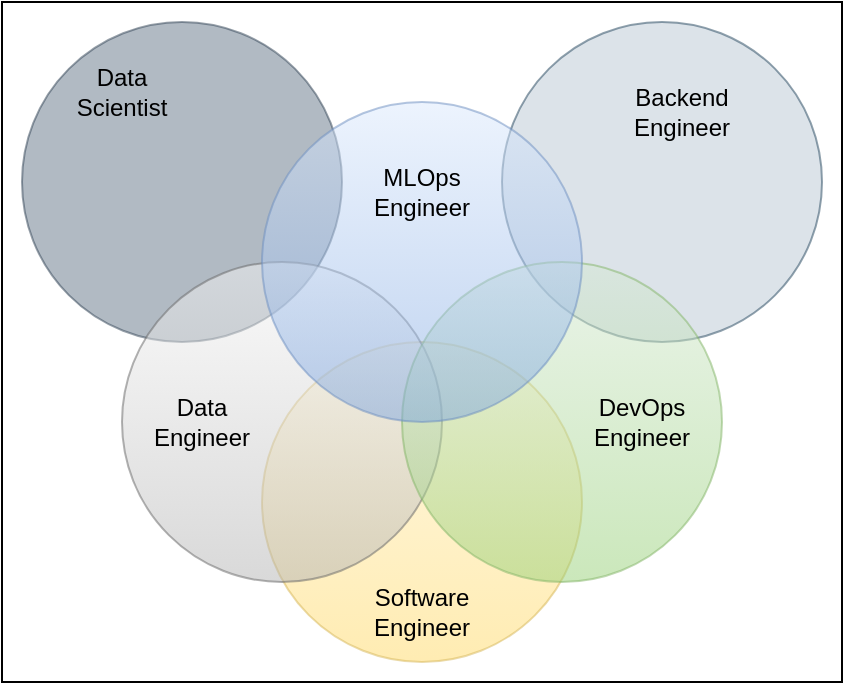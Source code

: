 <mxfile>
    <diagram id="-Iw4SaYQX7TKrt9MFgv3" name="Page-1">
        <mxGraphModel dx="752" dy="544" grid="1" gridSize="10" guides="1" tooltips="1" connect="1" arrows="1" fold="1" page="1" pageScale="1" pageWidth="850" pageHeight="1100" math="0" shadow="0">
            <root>
                <mxCell id="0"/>
                <mxCell id="1" parent="0"/>
                <mxCell id="28" value="" style="group" parent="1" vertex="1" connectable="0">
                    <mxGeometry x="215" y="380" width="420" height="340" as="geometry"/>
                </mxCell>
                <mxCell id="2" value="" style="rounded=0;whiteSpace=wrap;html=1;fillStyle=auto;" parent="28" vertex="1">
                    <mxGeometry width="420" height="340" as="geometry"/>
                </mxCell>
                <mxCell id="20" value="" style="ellipse;whiteSpace=wrap;html=1;aspect=fixed;fillStyle=solid;fillColor=#fff2cc;strokeColor=#d6b656;opacity=50;gradientColor=#ffd966;" parent="28" vertex="1">
                    <mxGeometry x="130" y="170" width="160" height="160" as="geometry"/>
                </mxCell>
                <mxCell id="3" value="" style="ellipse;whiteSpace=wrap;html=1;aspect=fixed;fillStyle=solid;fillColor=#647687;strokeColor=#314354;opacity=50;fontColor=#ffffff;" parent="28" vertex="1">
                    <mxGeometry x="10" y="10" width="160" height="160" as="geometry"/>
                </mxCell>
                <mxCell id="17" value="" style="ellipse;whiteSpace=wrap;html=1;aspect=fixed;fillStyle=solid;fillColor=#bac8d3;strokeColor=#23445d;opacity=50;" parent="28" vertex="1">
                    <mxGeometry x="250" y="10" width="160" height="160" as="geometry"/>
                </mxCell>
                <mxCell id="19" value="" style="ellipse;whiteSpace=wrap;html=1;aspect=fixed;fillStyle=solid;fillColor=#f5f5f5;strokeColor=#666666;opacity=50;gradientColor=#b3b3b3;" parent="28" vertex="1">
                    <mxGeometry x="60" y="130" width="160" height="160" as="geometry"/>
                </mxCell>
                <mxCell id="21" value="" style="ellipse;whiteSpace=wrap;html=1;aspect=fixed;fillStyle=solid;fillColor=#d5e8d4;strokeColor=#82b366;opacity=50;gradientColor=#97d077;" parent="28" vertex="1">
                    <mxGeometry x="200" y="130" width="160" height="160" as="geometry"/>
                </mxCell>
                <mxCell id="18" value="" style="ellipse;whiteSpace=wrap;html=1;aspect=fixed;fillStyle=solid;fillColor=#dae8fc;strokeColor=#6c8ebf;opacity=50;gradientColor=#7ea6e0;" parent="28" vertex="1">
                    <mxGeometry x="130" y="50" width="160" height="160" as="geometry"/>
                </mxCell>
                <mxCell id="22" value="Data Scientist" style="text;html=1;strokeColor=none;fillColor=none;align=center;verticalAlign=middle;whiteSpace=wrap;rounded=0;opacity=50;" parent="28" vertex="1">
                    <mxGeometry x="30" y="30" width="60" height="30" as="geometry"/>
                </mxCell>
                <mxCell id="23" value="MLOps Engineer" style="text;html=1;strokeColor=none;fillColor=none;align=center;verticalAlign=middle;whiteSpace=wrap;rounded=0;opacity=50;" parent="28" vertex="1">
                    <mxGeometry x="180" y="80" width="60" height="30" as="geometry"/>
                </mxCell>
                <mxCell id="24" value="Backend Engineer" style="text;html=1;strokeColor=none;fillColor=none;align=center;verticalAlign=middle;whiteSpace=wrap;rounded=0;opacity=50;" parent="28" vertex="1">
                    <mxGeometry x="310" y="40" width="60" height="30" as="geometry"/>
                </mxCell>
                <mxCell id="25" value="DevOps Engineer" style="text;html=1;strokeColor=none;fillColor=none;align=center;verticalAlign=middle;whiteSpace=wrap;rounded=0;opacity=50;" parent="28" vertex="1">
                    <mxGeometry x="290" y="195" width="60" height="30" as="geometry"/>
                </mxCell>
                <mxCell id="26" value="Data Engineer" style="text;html=1;strokeColor=none;fillColor=none;align=center;verticalAlign=middle;whiteSpace=wrap;rounded=0;opacity=50;" parent="28" vertex="1">
                    <mxGeometry x="70" y="195" width="60" height="30" as="geometry"/>
                </mxCell>
                <mxCell id="27" value="Software Engineer" style="text;html=1;strokeColor=none;fillColor=none;align=center;verticalAlign=middle;whiteSpace=wrap;rounded=0;opacity=50;" parent="28" vertex="1">
                    <mxGeometry x="180" y="290" width="60" height="30" as="geometry"/>
                </mxCell>
            </root>
        </mxGraphModel>
    </diagram>
</mxfile>